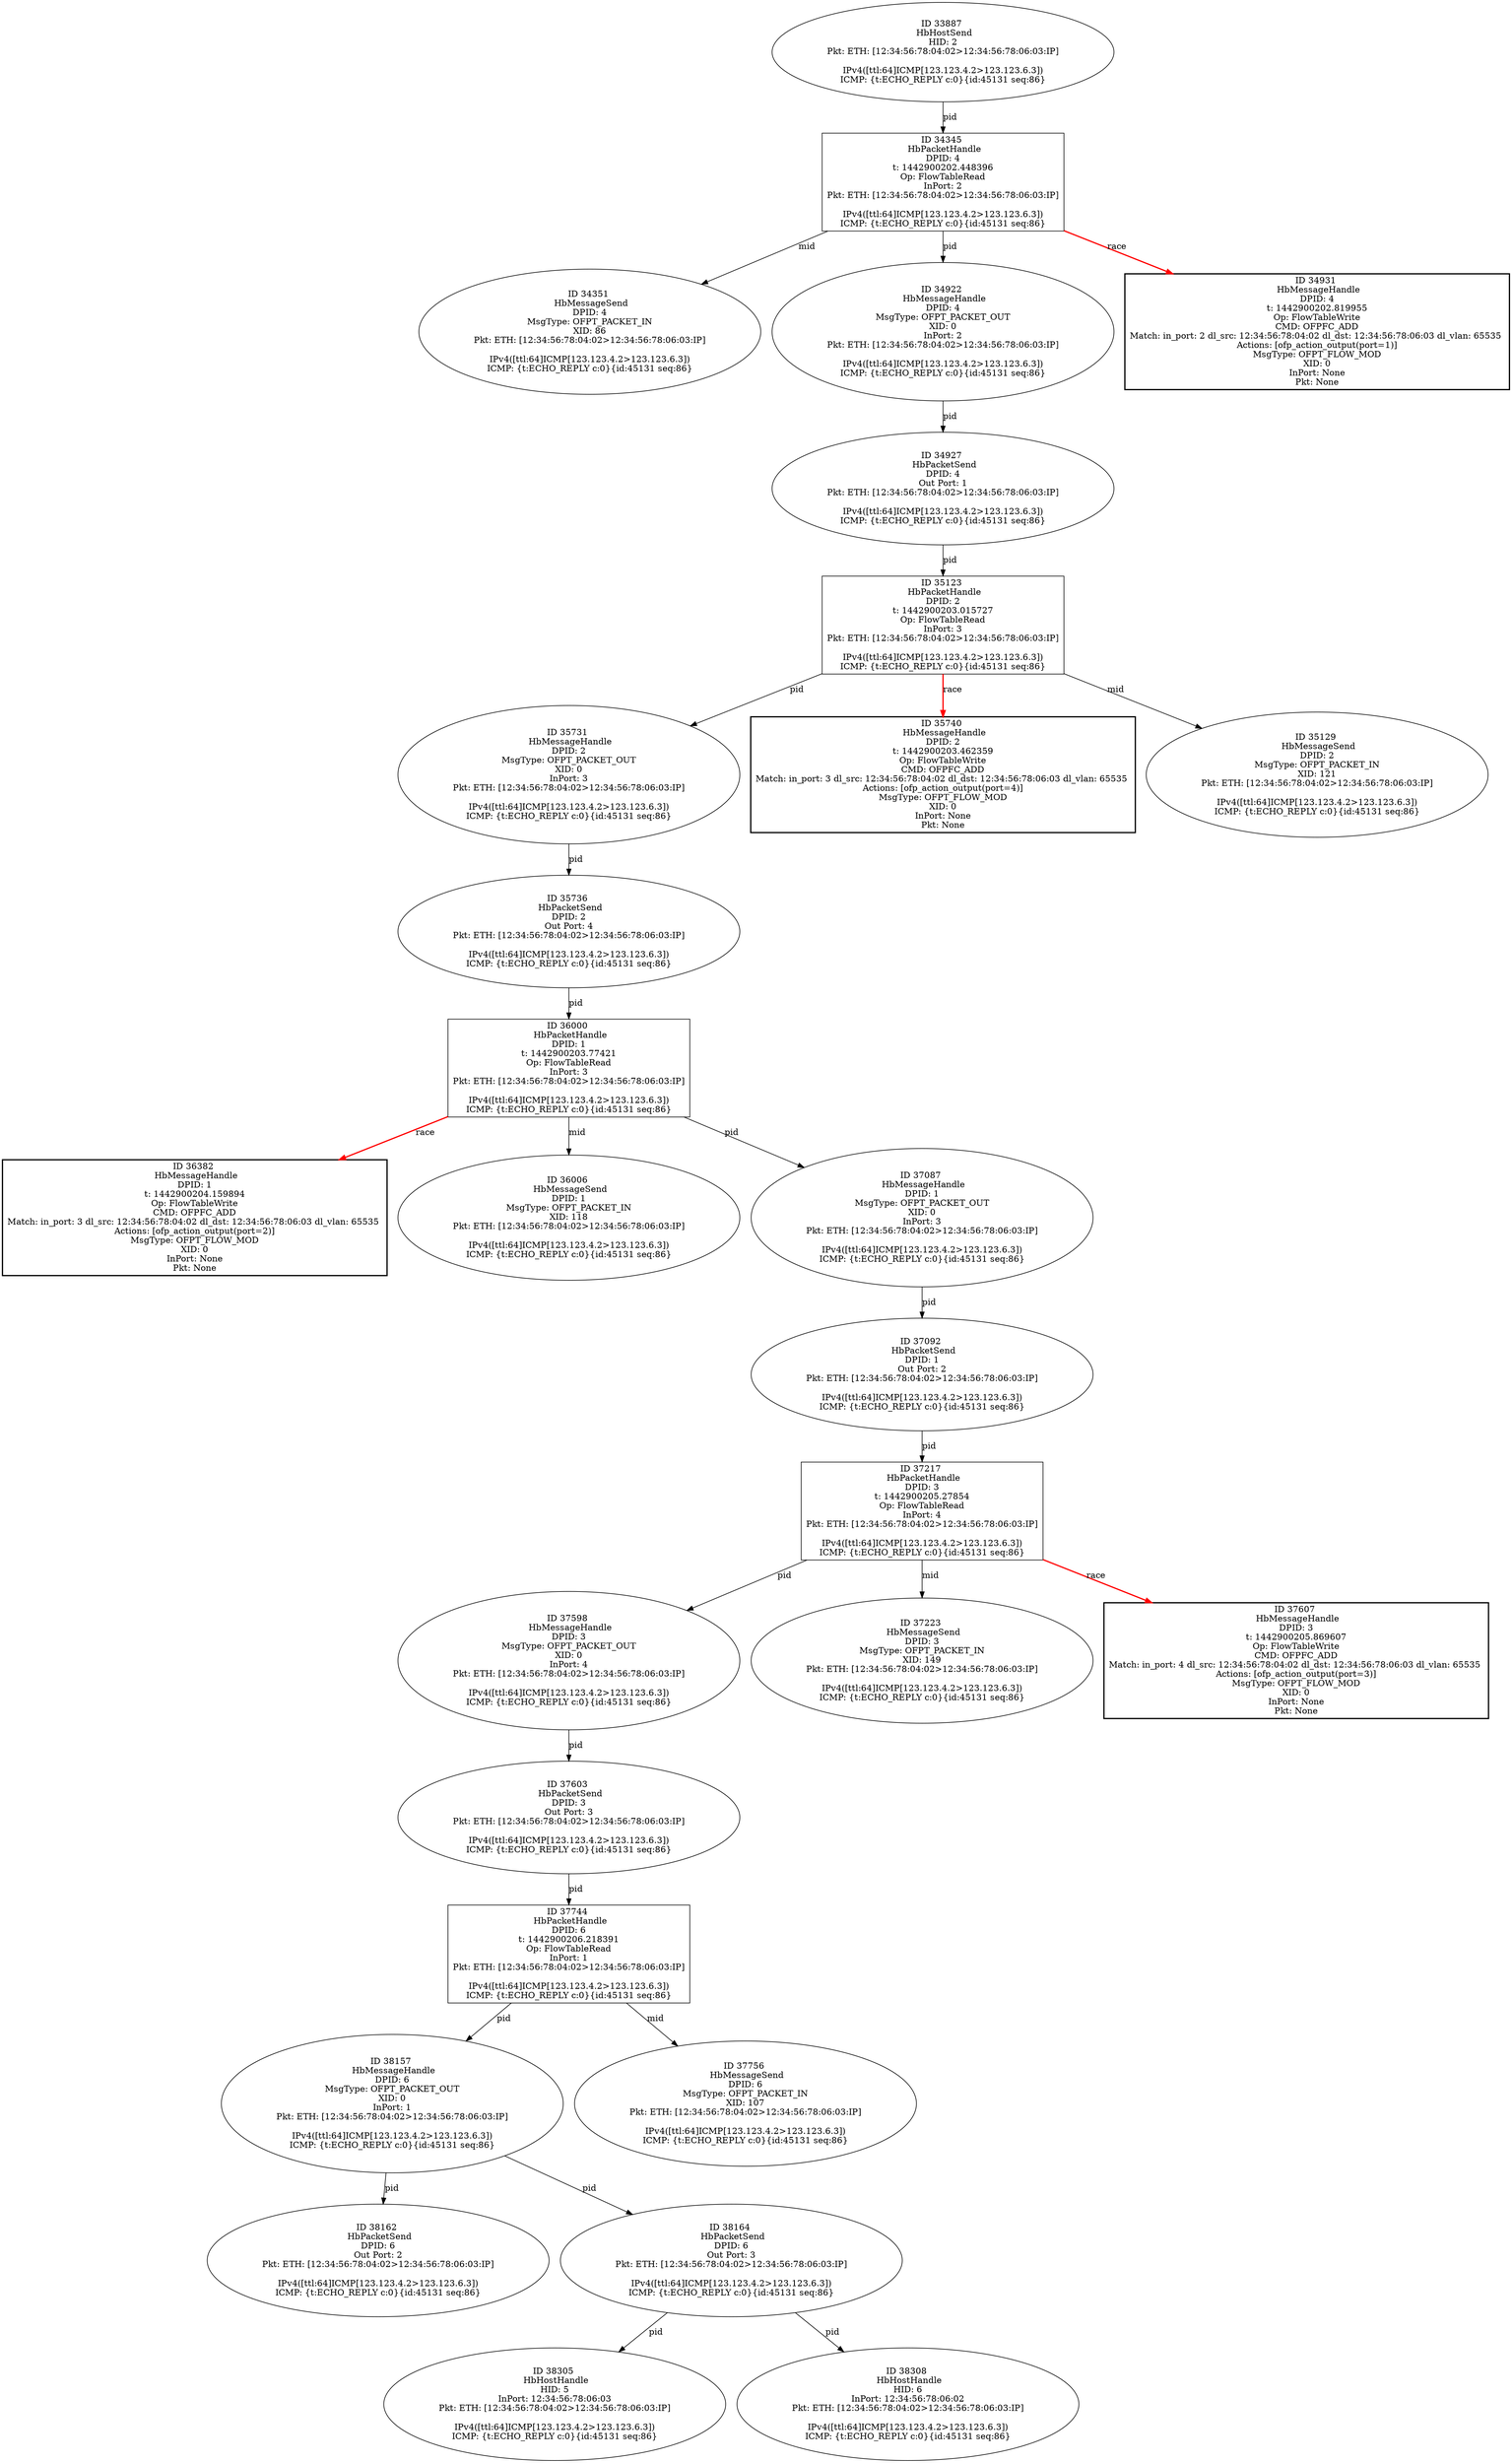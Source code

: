strict digraph G {
38157 [shape=oval, event=<hb_events.HbMessageHandle object at 0x1100d3450>, label="ID 38157 
 HbMessageHandle
DPID: 6
MsgType: OFPT_PACKET_OUT
XID: 0
InPort: 1
Pkt: ETH: [12:34:56:78:04:02>12:34:56:78:06:03:IP]

IPv4([ttl:64]ICMP[123.123.4.2>123.123.6.3])
ICMP: {t:ECHO_REPLY c:0}{id:45131 seq:86}"];
38162 [shape=oval, event=<hb_events.HbPacketSend object at 0x1100d3a50>, label="ID 38162 
 HbPacketSend
DPID: 6
Out Port: 2
Pkt: ETH: [12:34:56:78:04:02>12:34:56:78:06:03:IP]

IPv4([ttl:64]ICMP[123.123.4.2>123.123.6.3])
ICMP: {t:ECHO_REPLY c:0}{id:45131 seq:86}"];
35731 [shape=oval, event=<hb_events.HbMessageHandle object at 0x10f255b50>, label="ID 35731 
 HbMessageHandle
DPID: 2
MsgType: OFPT_PACKET_OUT
XID: 0
InPort: 3
Pkt: ETH: [12:34:56:78:04:02>12:34:56:78:06:03:IP]

IPv4([ttl:64]ICMP[123.123.4.2>123.123.6.3])
ICMP: {t:ECHO_REPLY c:0}{id:45131 seq:86}"];
38164 [shape=oval, event=<hb_events.HbPacketSend object at 0x1100d3cd0>, label="ID 38164 
 HbPacketSend
DPID: 6
Out Port: 3
Pkt: ETH: [12:34:56:78:04:02>12:34:56:78:06:03:IP]

IPv4([ttl:64]ICMP[123.123.4.2>123.123.6.3])
ICMP: {t:ECHO_REPLY c:0}{id:45131 seq:86}"];
35736 [shape=oval, event=<hb_events.HbPacketSend object at 0x10f2ea110>, label="ID 35736 
 HbPacketSend
DPID: 2
Out Port: 4
Pkt: ETH: [12:34:56:78:04:02>12:34:56:78:06:03:IP]

IPv4([ttl:64]ICMP[123.123.4.2>123.123.6.3])
ICMP: {t:ECHO_REPLY c:0}{id:45131 seq:86}"];
35740 [shape=box, style=bold, event=<hb_events.HbMessageHandle object at 0x10f2ea4d0>, label="ID 35740 
 HbMessageHandle
DPID: 2
t: 1442900203.462359
Op: FlowTableWrite
CMD: OFPFC_ADD
Match: in_port: 3 dl_src: 12:34:56:78:04:02 dl_dst: 12:34:56:78:06:03 dl_vlan: 65535 
Actions: [ofp_action_output(port=4)]
MsgType: OFPT_FLOW_MOD
XID: 0
InPort: None
Pkt: None"];
36382 [shape=box, style=bold, event=<hb_events.HbMessageHandle object at 0x10f59f550>, label="ID 36382 
 HbMessageHandle
DPID: 1
t: 1442900204.159894
Op: FlowTableWrite
CMD: OFPFC_ADD
Match: in_port: 3 dl_src: 12:34:56:78:04:02 dl_dst: 12:34:56:78:06:03 dl_vlan: 65535 
Actions: [ofp_action_output(port=2)]
MsgType: OFPT_FLOW_MOD
XID: 0
InPort: None
Pkt: None"];
36000 [shape=box, event=<hb_events.HbPacketHandle object at 0x10f3f2890>, label="ID 36000 
 HbPacketHandle
DPID: 1
t: 1442900203.77421
Op: FlowTableRead
InPort: 3
Pkt: ETH: [12:34:56:78:04:02>12:34:56:78:06:03:IP]

IPv4([ttl:64]ICMP[123.123.4.2>123.123.6.3])
ICMP: {t:ECHO_REPLY c:0}{id:45131 seq:86}"];
38305 [shape=oval, event=<hb_events.HbHostHandle object at 0x11012a150>, label="ID 38305 
 HbHostHandle
HID: 5
InPort: 12:34:56:78:06:03
Pkt: ETH: [12:34:56:78:04:02>12:34:56:78:06:03:IP]

IPv4([ttl:64]ICMP[123.123.4.2>123.123.6.3])
ICMP: {t:ECHO_REPLY c:0}{id:45131 seq:86}"];
38308 [shape=oval, event=<hb_events.HbHostHandle object at 0x11012a1d0>, label="ID 38308 
 HbHostHandle
HID: 6
InPort: 12:34:56:78:06:02
Pkt: ETH: [12:34:56:78:04:02>12:34:56:78:06:03:IP]

IPv4([ttl:64]ICMP[123.123.4.2>123.123.6.3])
ICMP: {t:ECHO_REPLY c:0}{id:45131 seq:86}"];
36006 [shape=oval, event=<hb_events.HbMessageSend object at 0x10f3f2e90>, label="ID 36006 
 HbMessageSend
DPID: 1
MsgType: OFPT_PACKET_IN
XID: 118
Pkt: ETH: [12:34:56:78:04:02>12:34:56:78:06:03:IP]

IPv4([ttl:64]ICMP[123.123.4.2>123.123.6.3])
ICMP: {t:ECHO_REPLY c:0}{id:45131 seq:86}"];
34345 [shape=box, event=<hb_events.HbPacketHandle object at 0x10ee84f50>, label="ID 34345 
 HbPacketHandle
DPID: 4
t: 1442900202.448396
Op: FlowTableRead
InPort: 2
Pkt: ETH: [12:34:56:78:04:02>12:34:56:78:06:03:IP]

IPv4([ttl:64]ICMP[123.123.4.2>123.123.6.3])
ICMP: {t:ECHO_REPLY c:0}{id:45131 seq:86}"];
34351 [shape=oval, event=<hb_events.HbMessageSend object at 0x10ee90510>, label="ID 34351 
 HbMessageSend
DPID: 4
MsgType: OFPT_PACKET_IN
XID: 86
Pkt: ETH: [12:34:56:78:04:02>12:34:56:78:06:03:IP]

IPv4([ttl:64]ICMP[123.123.4.2>123.123.6.3])
ICMP: {t:ECHO_REPLY c:0}{id:45131 seq:86}"];
35123 [shape=box, event=<hb_events.HbPacketHandle object at 0x10f0bb190>, label="ID 35123 
 HbPacketHandle
DPID: 2
t: 1442900203.015727
Op: FlowTableRead
InPort: 3
Pkt: ETH: [12:34:56:78:04:02>12:34:56:78:06:03:IP]

IPv4([ttl:64]ICMP[123.123.4.2>123.123.6.3])
ICMP: {t:ECHO_REPLY c:0}{id:45131 seq:86}"];
35129 [shape=oval, event=<hb_events.HbMessageSend object at 0x10f0bb950>, label="ID 35129 
 HbMessageSend
DPID: 2
MsgType: OFPT_PACKET_IN
XID: 121
Pkt: ETH: [12:34:56:78:04:02>12:34:56:78:06:03:IP]

IPv4([ttl:64]ICMP[123.123.4.2>123.123.6.3])
ICMP: {t:ECHO_REPLY c:0}{id:45131 seq:86}"];
33887 [shape=oval, event=<hb_events.HbHostSend object at 0x10ed82d10>, label="ID 33887 
 HbHostSend
HID: 2
Pkt: ETH: [12:34:56:78:04:02>12:34:56:78:06:03:IP]

IPv4([ttl:64]ICMP[123.123.4.2>123.123.6.3])
ICMP: {t:ECHO_REPLY c:0}{id:45131 seq:86}"];
37598 [shape=oval, event=<hb_events.HbMessageHandle object at 0x10fcd3190>, label="ID 37598 
 HbMessageHandle
DPID: 3
MsgType: OFPT_PACKET_OUT
XID: 0
InPort: 4
Pkt: ETH: [12:34:56:78:04:02>12:34:56:78:06:03:IP]

IPv4([ttl:64]ICMP[123.123.4.2>123.123.6.3])
ICMP: {t:ECHO_REPLY c:0}{id:45131 seq:86}"];
37087 [shape=oval, event=<hb_events.HbMessageHandle object at 0x10f9b79d0>, label="ID 37087 
 HbMessageHandle
DPID: 1
MsgType: OFPT_PACKET_OUT
XID: 0
InPort: 3
Pkt: ETH: [12:34:56:78:04:02>12:34:56:78:06:03:IP]

IPv4([ttl:64]ICMP[123.123.4.2>123.123.6.3])
ICMP: {t:ECHO_REPLY c:0}{id:45131 seq:86}"];
37217 [shape=box, event=<hb_events.HbPacketHandle object at 0x10fa64090>, label="ID 37217 
 HbPacketHandle
DPID: 3
t: 1442900205.27854
Op: FlowTableRead
InPort: 4
Pkt: ETH: [12:34:56:78:04:02>12:34:56:78:06:03:IP]

IPv4([ttl:64]ICMP[123.123.4.2>123.123.6.3])
ICMP: {t:ECHO_REPLY c:0}{id:45131 seq:86}"];
37603 [shape=oval, event=<hb_events.HbPacketSend object at 0x10fcdf8d0>, label="ID 37603 
 HbPacketSend
DPID: 3
Out Port: 3
Pkt: ETH: [12:34:56:78:04:02>12:34:56:78:06:03:IP]

IPv4([ttl:64]ICMP[123.123.4.2>123.123.6.3])
ICMP: {t:ECHO_REPLY c:0}{id:45131 seq:86}"];
37092 [shape=oval, event=<hb_events.HbPacketSend object at 0x10fa04a10>, label="ID 37092 
 HbPacketSend
DPID: 1
Out Port: 2
Pkt: ETH: [12:34:56:78:04:02>12:34:56:78:06:03:IP]

IPv4([ttl:64]ICMP[123.123.4.2>123.123.6.3])
ICMP: {t:ECHO_REPLY c:0}{id:45131 seq:86}"];
37223 [shape=oval, event=<hb_events.HbMessageSend object at 0x10fa71e50>, label="ID 37223 
 HbMessageSend
DPID: 3
MsgType: OFPT_PACKET_IN
XID: 149
Pkt: ETH: [12:34:56:78:04:02>12:34:56:78:06:03:IP]

IPv4([ttl:64]ICMP[123.123.4.2>123.123.6.3])
ICMP: {t:ECHO_REPLY c:0}{id:45131 seq:86}"];
34922 [shape=oval, event=<hb_events.HbMessageHandle object at 0x10f0253d0>, label="ID 34922 
 HbMessageHandle
DPID: 4
MsgType: OFPT_PACKET_OUT
XID: 0
InPort: 2
Pkt: ETH: [12:34:56:78:04:02>12:34:56:78:06:03:IP]

IPv4([ttl:64]ICMP[123.123.4.2>123.123.6.3])
ICMP: {t:ECHO_REPLY c:0}{id:45131 seq:86}"];
37607 [shape=box, style=bold, event=<hb_events.HbMessageHandle object at 0x10fcb2110>, label="ID 37607 
 HbMessageHandle
DPID: 3
t: 1442900205.869607
Op: FlowTableWrite
CMD: OFPFC_ADD
Match: in_port: 4 dl_src: 12:34:56:78:04:02 dl_dst: 12:34:56:78:06:03 dl_vlan: 65535 
Actions: [ofp_action_output(port=3)]
MsgType: OFPT_FLOW_MOD
XID: 0
InPort: None
Pkt: None"];
34927 [shape=oval, event=<hb_events.HbPacketSend object at 0x10f0259d0>, label="ID 34927 
 HbPacketSend
DPID: 4
Out Port: 1
Pkt: ETH: [12:34:56:78:04:02>12:34:56:78:06:03:IP]

IPv4([ttl:64]ICMP[123.123.4.2>123.123.6.3])
ICMP: {t:ECHO_REPLY c:0}{id:45131 seq:86}"];
37744 [shape=box, event=<hb_events.HbPacketHandle object at 0x10fda9610>, label="ID 37744 
 HbPacketHandle
DPID: 6
t: 1442900206.218391
Op: FlowTableRead
InPort: 1
Pkt: ETH: [12:34:56:78:04:02>12:34:56:78:06:03:IP]

IPv4([ttl:64]ICMP[123.123.4.2>123.123.6.3])
ICMP: {t:ECHO_REPLY c:0}{id:45131 seq:86}"];
34931 [shape=box, style=bold, event=<hb_events.HbMessageHandle object at 0x10f02bd50>, label="ID 34931 
 HbMessageHandle
DPID: 4
t: 1442900202.819955
Op: FlowTableWrite
CMD: OFPFC_ADD
Match: in_port: 2 dl_src: 12:34:56:78:04:02 dl_dst: 12:34:56:78:06:03 dl_vlan: 65535 
Actions: [ofp_action_output(port=1)]
MsgType: OFPT_FLOW_MOD
XID: 0
InPort: None
Pkt: None"];
37756 [shape=oval, event=<hb_events.HbMessageSend object at 0x10fd8f4d0>, label="ID 37756 
 HbMessageSend
DPID: 6
MsgType: OFPT_PACKET_IN
XID: 107
Pkt: ETH: [12:34:56:78:04:02>12:34:56:78:06:03:IP]

IPv4([ttl:64]ICMP[123.123.4.2>123.123.6.3])
ICMP: {t:ECHO_REPLY c:0}{id:45131 seq:86}"];
38157 -> 38162  [rel=pid, label=pid];
38157 -> 38164  [rel=pid, label=pid];
35731 -> 35736  [rel=pid, label=pid];
38164 -> 38305  [rel=pid, label=pid];
38164 -> 38308  [rel=pid, label=pid];
35736 -> 36000  [rel=pid, label=pid];
36000 -> 36382  [harmful=True, color=red, style=bold, rel=race, label=race];
36000 -> 36006  [rel=mid, label=mid];
36000 -> 37087  [rel=pid, label=pid];
34345 -> 34922  [rel=pid, label=pid];
34345 -> 34931  [harmful=True, color=red, style=bold, rel=race, label=race];
34345 -> 34351  [rel=mid, label=mid];
35123 -> 35129  [rel=mid, label=mid];
35123 -> 35731  [rel=pid, label=pid];
35123 -> 35740  [harmful=True, color=red, style=bold, rel=race, label=race];
33887 -> 34345  [rel=pid, label=pid];
37598 -> 37603  [rel=pid, label=pid];
37087 -> 37092  [rel=pid, label=pid];
37217 -> 37607  [harmful=True, color=red, style=bold, rel=race, label=race];
37217 -> 37598  [rel=pid, label=pid];
37217 -> 37223  [rel=mid, label=mid];
37603 -> 37744  [rel=pid, label=pid];
37092 -> 37217  [rel=pid, label=pid];
34922 -> 34927  [rel=pid, label=pid];
34927 -> 35123  [rel=pid, label=pid];
37744 -> 37756  [rel=mid, label=mid];
37744 -> 38157  [rel=pid, label=pid];
}
